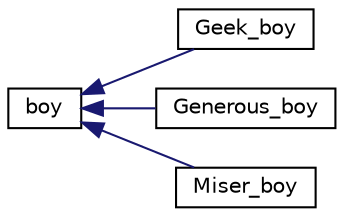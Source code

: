 digraph "Graphical Class Hierarchy"
{
  edge [fontname="Helvetica",fontsize="10",labelfontname="Helvetica",labelfontsize="10"];
  node [fontname="Helvetica",fontsize="10",shape=record];
  rankdir="LR";
  Node1 [label="boy",height=0.2,width=0.4,color="black", fillcolor="white", style="filled",URL="$classboy.html",tooltip="BOY CLASS Contains the attributes of all the BOYS. Acts as a base class. "];
  Node1 -> Node2 [dir="back",color="midnightblue",fontsize="10",style="solid",fontname="Helvetica"];
  Node2 [label="Geek_boy",height=0.2,width=0.4,color="black", fillcolor="white", style="filled",URL="$classGeek__boy.html",tooltip="GEEK_BOY CLASS Contains the attributes of all the Geek boys. it inherits from class boy..."];
  Node1 -> Node3 [dir="back",color="midnightblue",fontsize="10",style="solid",fontname="Helvetica"];
  Node3 [label="Generous_boy",height=0.2,width=0.4,color="black", fillcolor="white", style="filled",URL="$classGenerous__boy.html",tooltip="GENEROUS_BOY CLASS Contains the attributes of all the Generous boys. it inherits from class boy..."];
  Node1 -> Node4 [dir="back",color="midnightblue",fontsize="10",style="solid",fontname="Helvetica"];
  Node4 [label="Miser_boy",height=0.2,width=0.4,color="black", fillcolor="white", style="filled",URL="$classMiser__boy.html",tooltip="MISER_BOY CLASS Contains the attributes of all the Miser boys. it inherits from class boy..."];
}
